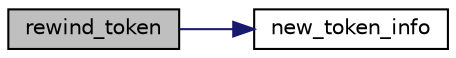 digraph "rewind_token"
{
  edge [fontname="Helvetica",fontsize="10",labelfontname="Helvetica",labelfontsize="10"];
  node [fontname="Helvetica",fontsize="10",shape=record];
  rankdir="LR";
  Node382 [label="rewind_token",height=0.2,width=0.4,color="black", fillcolor="grey75", style="filled", fontcolor="black"];
  Node382 -> Node383 [color="midnightblue",fontsize="10",style="solid",fontname="Helvetica"];
  Node383 [label="new_token_info",height=0.2,width=0.4,color="black", fillcolor="white", style="filled",URL="$tokens_8c.html#ae310e3b4ac744a14d563e4d5603da479"];
}
